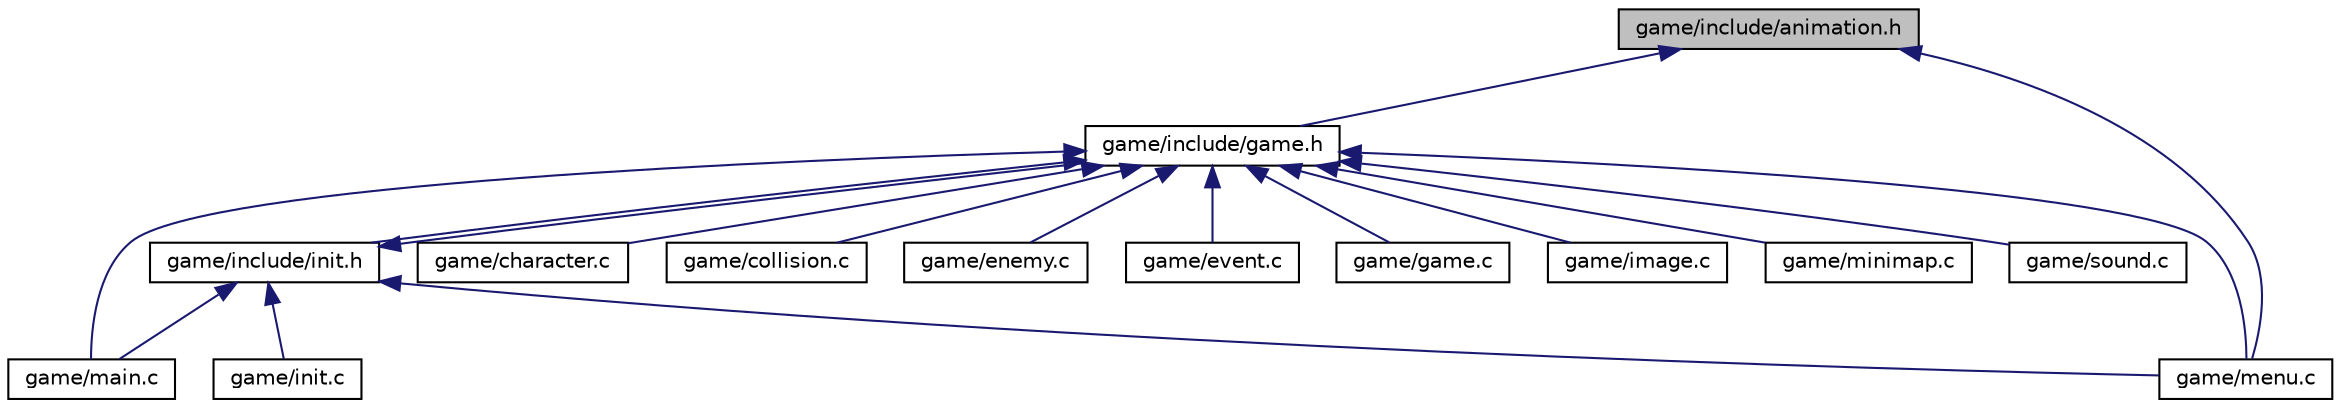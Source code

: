 digraph "game/include/animation.h"
{
 // LATEX_PDF_SIZE
  edge [fontname="Helvetica",fontsize="10",labelfontname="Helvetica",labelfontsize="10"];
  node [fontname="Helvetica",fontsize="10",shape=record];
  Node1 [label="game/include/animation.h",height=0.2,width=0.4,color="black", fillcolor="grey75", style="filled", fontcolor="black",tooltip="States and button hover."];
  Node1 -> Node2 [dir="back",color="midnightblue",fontsize="10",style="solid",fontname="Helvetica"];
  Node2 [label="game/include/game.h",height=0.2,width=0.4,color="black", fillcolor="white", style="filled",URL="$d2/dd5/game_8h.html",tooltip="Game Management."];
  Node2 -> Node3 [dir="back",color="midnightblue",fontsize="10",style="solid",fontname="Helvetica"];
  Node3 [label="game/include/init.h",height=0.2,width=0.4,color="black", fillcolor="white", style="filled",URL="$d8/dc0/init_8h.html",tooltip="Initializing Initial Values."];
  Node3 -> Node2 [dir="back",color="midnightblue",fontsize="10",style="solid",fontname="Helvetica"];
  Node3 -> Node4 [dir="back",color="midnightblue",fontsize="10",style="solid",fontname="Helvetica"];
  Node4 [label="game/init.c",height=0.2,width=0.4,color="black", fillcolor="white", style="filled",URL="$d8/d60/init_8c.html",tooltip="Initializing Initial Values."];
  Node3 -> Node5 [dir="back",color="midnightblue",fontsize="10",style="solid",fontname="Helvetica"];
  Node5 [label="game/main.c",height=0.2,width=0.4,color="black", fillcolor="white", style="filled",URL="$d5/dea/game_2main_8c.html",tooltip="Main File Project."];
  Node3 -> Node6 [dir="back",color="midnightblue",fontsize="10",style="solid",fontname="Helvetica"];
  Node6 [label="game/menu.c",height=0.2,width=0.4,color="black", fillcolor="white", style="filled",URL="$d2/d0a/menu_8c.html",tooltip="Menu Functions."];
  Node2 -> Node7 [dir="back",color="midnightblue",fontsize="10",style="solid",fontname="Helvetica"];
  Node7 [label="game/character.c",height=0.2,width=0.4,color="black", fillcolor="white", style="filled",URL="$db/d5b/character_8c.html",tooltip="Character Movement and Animation."];
  Node2 -> Node8 [dir="back",color="midnightblue",fontsize="10",style="solid",fontname="Helvetica"];
  Node8 [label="game/collision.c",height=0.2,width=0.4,color="black", fillcolor="white", style="filled",URL="$db/dfa/collision_8c.html",tooltip="Collision Perfect Pixel."];
  Node2 -> Node9 [dir="back",color="midnightblue",fontsize="10",style="solid",fontname="Helvetica"];
  Node9 [label="game/enemy.c",height=0.2,width=0.4,color="black", fillcolor="white", style="filled",URL="$da/d9a/enemy_8c.html",tooltip="Enemy Animation and Movement."];
  Node2 -> Node10 [dir="back",color="midnightblue",fontsize="10",style="solid",fontname="Helvetica"];
  Node10 [label="game/event.c",height=0.2,width=0.4,color="black", fillcolor="white", style="filled",URL="$d0/deb/event_8c.html",tooltip="Handling game events."];
  Node2 -> Node11 [dir="back",color="midnightblue",fontsize="10",style="solid",fontname="Helvetica"];
  Node11 [label="game/game.c",height=0.2,width=0.4,color="black", fillcolor="white", style="filled",URL="$d1/dcb/game_8c.html",tooltip="Game Management."];
  Node2 -> Node12 [dir="back",color="midnightblue",fontsize="10",style="solid",fontname="Helvetica"];
  Node12 [label="game/image.c",height=0.2,width=0.4,color="black", fillcolor="white", style="filled",URL="$d3/d10/image_8c.html",tooltip="Image Functions."];
  Node2 -> Node5 [dir="back",color="midnightblue",fontsize="10",style="solid",fontname="Helvetica"];
  Node2 -> Node6 [dir="back",color="midnightblue",fontsize="10",style="solid",fontname="Helvetica"];
  Node2 -> Node13 [dir="back",color="midnightblue",fontsize="10",style="solid",fontname="Helvetica"];
  Node13 [label="game/minimap.c",height=0.2,width=0.4,color="black", fillcolor="white", style="filled",URL="$d0/da5/minimap_8c.html",tooltip="Minimap Functions."];
  Node2 -> Node14 [dir="back",color="midnightblue",fontsize="10",style="solid",fontname="Helvetica"];
  Node14 [label="game/sound.c",height=0.2,width=0.4,color="black", fillcolor="white", style="filled",URL="$d9/d72/sound_8c.html",tooltip="Sound Functions."];
  Node1 -> Node6 [dir="back",color="midnightblue",fontsize="10",style="solid",fontname="Helvetica"];
}
